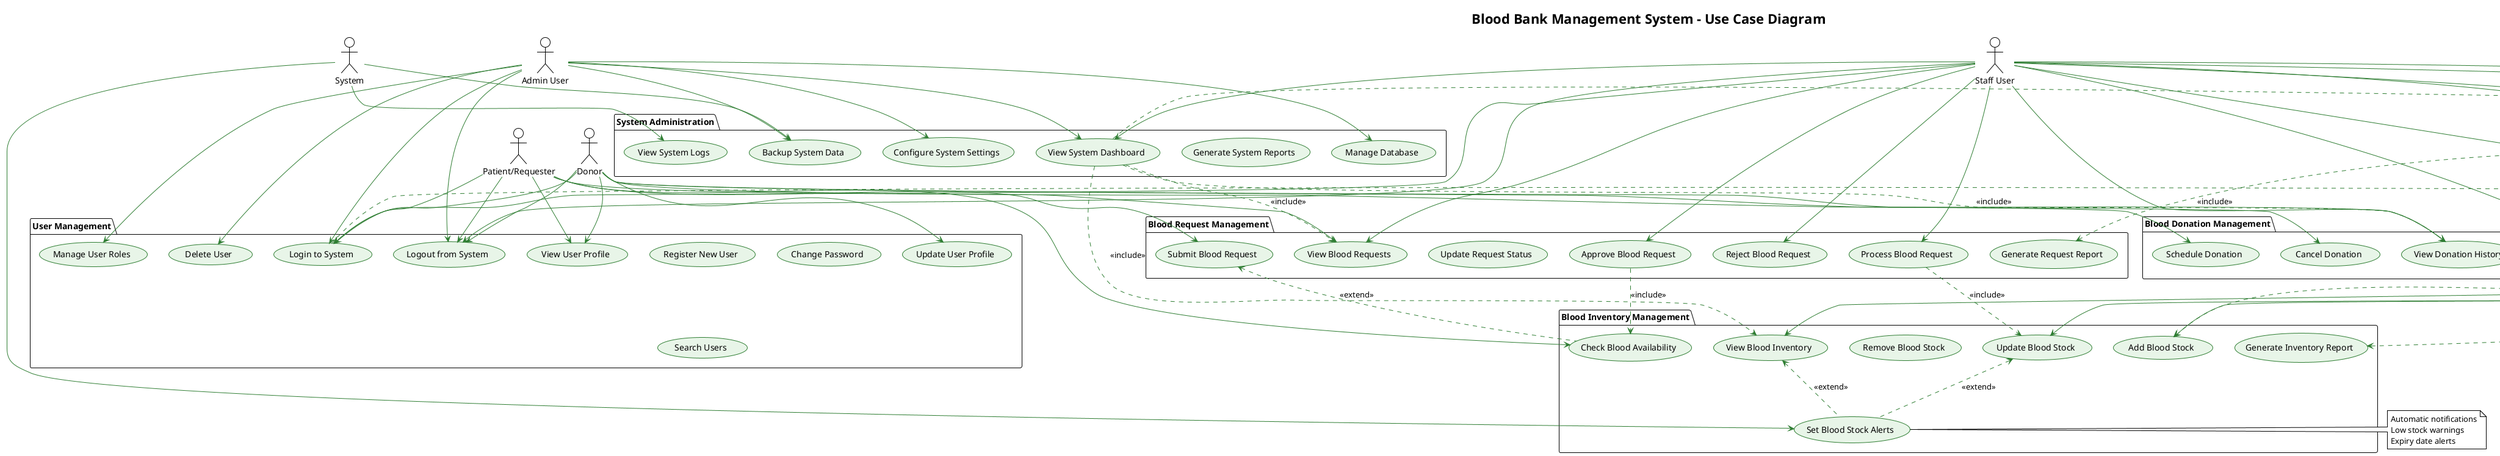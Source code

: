 @startuml Blood Bank Management System - Use Case Diagram
!theme plain
skinparam backgroundColor #FFFFFF
skinparam usecase {
    BackgroundColor #E8F5E8
    BorderColor #2E7D32
    ArrowColor #2E7D32
}

title Blood Bank Management System - Use Case Diagram

' Define actors
actor "Admin User" as ADMIN
actor "Staff User" as STAFF
actor "Donor" as DONOR
actor "Patient/Requester" as PATIENT
actor "System" as SYSTEM

' Define use case packages
package "User Management" {
    usecase "Login to System" as UC_LOGIN
    usecase "Logout from System" as UC_LOGOUT
    usecase "Register New User" as UC_REGISTER
    usecase "View User Profile" as UC_VIEW_PROFILE
    usecase "Update User Profile" as UC_UPDATE_PROFILE
    usecase "Change Password" as UC_CHANGE_PASSWORD
    usecase "Manage User Roles" as UC_MANAGE_ROLES
    usecase "Search Users" as UC_SEARCH_USERS
    usecase "Delete User" as UC_DELETE_USER
}

package "Blood Inventory Management" {
    usecase "View Blood Inventory" as UC_VIEW_INVENTORY
    usecase "Add Blood Stock" as UC_ADD_STOCK
    usecase "Update Blood Stock" as UC_UPDATE_STOCK
    usecase "Remove Blood Stock" as UC_REMOVE_STOCK
    usecase "Check Blood Availability" as UC_CHECK_AVAILABILITY
    usecase "Generate Inventory Report" as UC_INVENTORY_REPORT
    usecase "Set Blood Stock Alerts" as UC_STOCK_ALERTS
}

package "Blood Donation Management" {
    usecase "Record Blood Donation" as UC_RECORD_DONATION
    usecase "View Donation History" as UC_VIEW_DONATIONS
    usecase "Update Donation Status" as UC_UPDATE_DONATION_STATUS
    usecase "Schedule Donation" as UC_SCHEDULE_DONATION
    usecase "Cancel Donation" as UC_CANCEL_DONATION
    usecase "Generate Donation Report" as UC_DONATION_REPORT
}

package "Blood Request Management" {
    usecase "Submit Blood Request" as UC_SUBMIT_REQUEST
    usecase "View Blood Requests" as UC_VIEW_REQUESTS
    usecase "Approve Blood Request" as UC_APPROVE_REQUEST
    usecase "Reject Blood Request" as UC_REJECT_REQUEST
    usecase "Update Request Status" as UC_UPDATE_REQUEST_STATUS
    usecase "Process Blood Request" as UC_PROCESS_REQUEST
    usecase "Generate Request Report" as UC_REQUEST_REPORT
}

package "System Administration" {
    usecase "View System Dashboard" as UC_VIEW_DASHBOARD
    usecase "Generate System Reports" as UC_SYSTEM_REPORTS
    usecase "Configure System Settings" as UC_CONFIGURE_SETTINGS
    usecase "Manage Database" as UC_MANAGE_DATABASE
    usecase "View System Logs" as UC_VIEW_LOGS
    usecase "Backup System Data" as UC_BACKUP_DATA
}

' Define relationships
' Admin User relationships
ADMIN --> UC_LOGIN
ADMIN --> UC_LOGOUT
ADMIN --> UC_VIEW_DASHBOARD
ADMIN --> UC_MANAGE_ROLES
ADMIN --> UC_DELETE_USER
ADMIN --> UC_CONFIGURE_SETTINGS
ADMIN --> UC_MANAGE_DATABASE
ADMIN --> UC_BACKUP_DATA

' Staff User relationships
STAFF --> UC_LOGIN
STAFF --> UC_LOGOUT
STAFF --> UC_VIEW_DASHBOARD
STAFF --> UC_VIEW_INVENTORY
STAFF --> UC_ADD_STOCK
STAFF --> UC_UPDATE_STOCK
STAFF --> UC_RECORD_DONATION
STAFF --> UC_VIEW_DONATIONS
STAFF --> UC_UPDATE_DONATION_STATUS
STAFF --> UC_VIEW_REQUESTS
STAFF --> UC_APPROVE_REQUEST
STAFF --> UC_REJECT_REQUEST
STAFF --> UC_PROCESS_REQUEST
STAFF --> UC_GENERATE_REPORTS

' Donor relationships
DONOR --> UC_LOGIN
DONOR --> UC_LOGOUT
DONOR --> UC_VIEW_PROFILE
DONOR --> UC_UPDATE_PROFILE
DONOR --> UC_SCHEDULE_DONATION
DONOR --> UC_CANCEL_DONATION
DONOR --> UC_VIEW_DONATIONS

' Patient/Requester relationships
PATIENT --> UC_LOGIN
PATIENT --> UC_LOGOUT
PATIENT --> UC_VIEW_PROFILE
PATIENT --> UC_SUBMIT_REQUEST
PATIENT --> UC_VIEW_REQUESTS
PATIENT --> UC_CHECK_AVAILABILITY

' System relationships
SYSTEM --> UC_STOCK_ALERTS
SYSTEM --> UC_BACKUP_DATA
SYSTEM --> UC_VIEW_LOGS

' Include relationships
UC_VIEW_DASHBOARD ..> UC_VIEW_INVENTORY : <<include>>
UC_VIEW_DASHBOARD ..> UC_VIEW_REQUESTS : <<include>>
UC_VIEW_DASHBOARD ..> UC_VIEW_DONATIONS : <<include>>

UC_APPROVE_REQUEST ..> UC_CHECK_AVAILABILITY : <<include>>
UC_PROCESS_REQUEST ..> UC_UPDATE_STOCK : <<include>>
UC_RECORD_DONATION ..> UC_ADD_STOCK : <<include>>

UC_GENERATE_REPORTS ..> UC_INVENTORY_REPORT : <<include>>
UC_GENERATE_REPORTS ..> UC_DONATION_REPORT : <<include>>
UC_GENERATE_REPORTS ..> UC_REQUEST_REPORT : <<include>>

' Extend relationships
UC_VIEW_INVENTORY <.. UC_STOCK_ALERTS : <<extend>>
UC_SUBMIT_REQUEST <.. UC_CHECK_AVAILABILITY : <<extend>>
UC_UPDATE_STOCK <.. UC_STOCK_ALERTS : <<extend>>

' Notes
note right of UC_LOGIN
    Uses JWT authentication
    Role-based access control
end note

note right of UC_VIEW_DASHBOARD
    Shows real-time statistics
    Blood inventory levels
    Pending requests
    Recent donations
end note

note right of UC_STOCK_ALERTS
    Automatic notifications
    Low stock warnings
    Expiry date alerts
end note

@enduml
